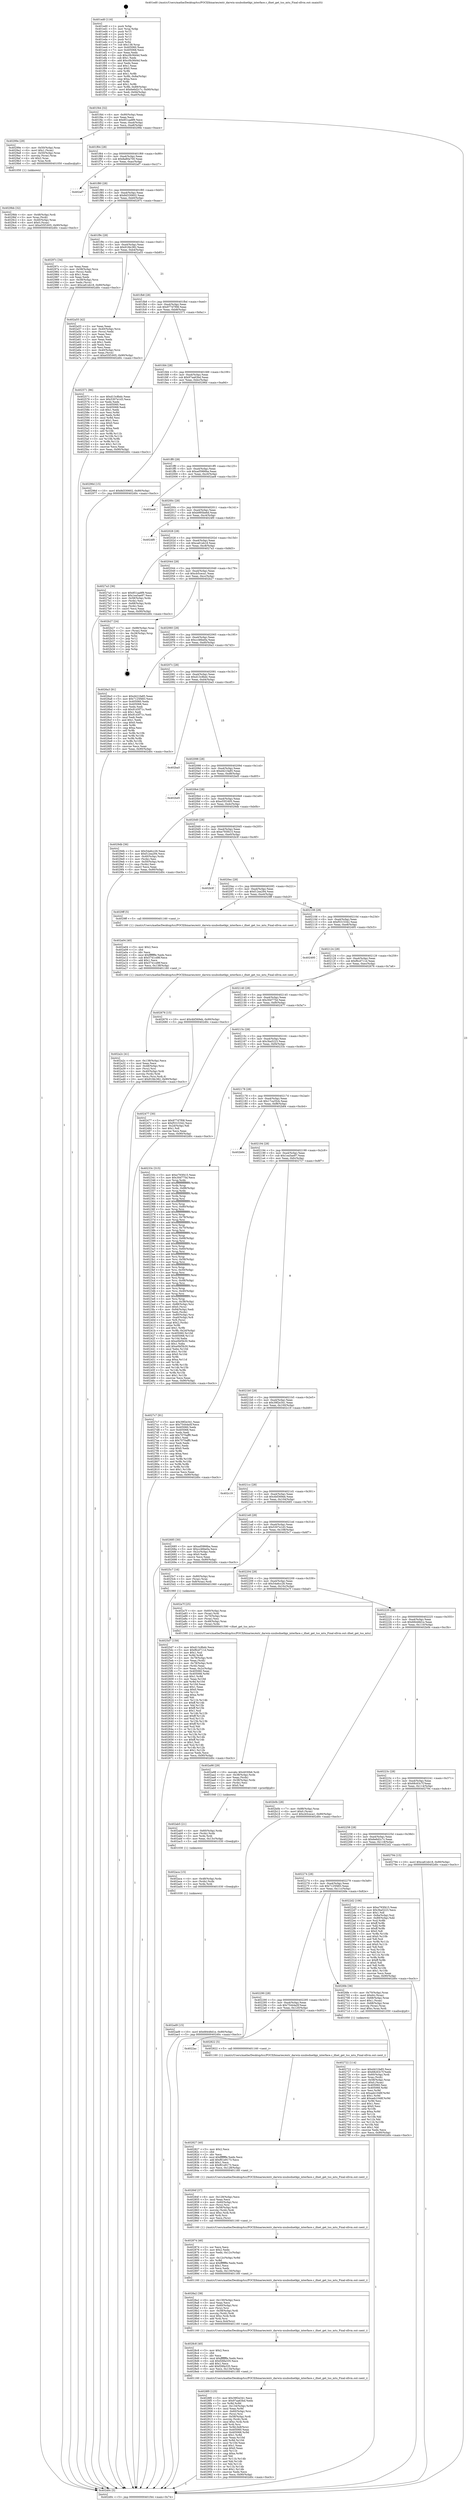 digraph "0x401ed0" {
  label = "0x401ed0 (/mnt/c/Users/mathe/Desktop/tcc/POCII/binaries/extr_darwin-xnubsdnetkpi_interface.c_ifnet_get_tso_mtu_Final-ollvm.out::main(0))"
  labelloc = "t"
  node[shape=record]

  Entry [label="",width=0.3,height=0.3,shape=circle,fillcolor=black,style=filled]
  "0x401f44" [label="{
     0x401f44 [32]\l
     | [instrs]\l
     &nbsp;&nbsp;0x401f44 \<+6\>: mov -0x90(%rbp),%eax\l
     &nbsp;&nbsp;0x401f4a \<+2\>: mov %eax,%ecx\l
     &nbsp;&nbsp;0x401f4c \<+6\>: sub $0x851aa8f9,%ecx\l
     &nbsp;&nbsp;0x401f52 \<+6\>: mov %eax,-0xa4(%rbp)\l
     &nbsp;&nbsp;0x401f58 \<+6\>: mov %ecx,-0xa8(%rbp)\l
     &nbsp;&nbsp;0x401f5e \<+6\>: je 000000000040299e \<main+0xace\>\l
  }"]
  "0x40299e" [label="{
     0x40299e [29]\l
     | [instrs]\l
     &nbsp;&nbsp;0x40299e \<+4\>: mov -0x50(%rbp),%rax\l
     &nbsp;&nbsp;0x4029a2 \<+6\>: movl $0x1,(%rax)\l
     &nbsp;&nbsp;0x4029a8 \<+4\>: mov -0x50(%rbp),%rax\l
     &nbsp;&nbsp;0x4029ac \<+3\>: movslq (%rax),%rax\l
     &nbsp;&nbsp;0x4029af \<+4\>: shl $0x2,%rax\l
     &nbsp;&nbsp;0x4029b3 \<+3\>: mov %rax,%rdi\l
     &nbsp;&nbsp;0x4029b6 \<+5\>: call 0000000000401050 \<malloc@plt\>\l
     | [calls]\l
     &nbsp;&nbsp;0x401050 \{1\} (unknown)\l
  }"]
  "0x401f64" [label="{
     0x401f64 [28]\l
     | [instrs]\l
     &nbsp;&nbsp;0x401f64 \<+5\>: jmp 0000000000401f69 \<main+0x99\>\l
     &nbsp;&nbsp;0x401f69 \<+6\>: mov -0xa4(%rbp),%eax\l
     &nbsp;&nbsp;0x401f6f \<+5\>: sub $0x8a80a700,%eax\l
     &nbsp;&nbsp;0x401f74 \<+6\>: mov %eax,-0xac(%rbp)\l
     &nbsp;&nbsp;0x401f7a \<+6\>: je 0000000000402af7 \<main+0xc27\>\l
  }"]
  Exit [label="",width=0.3,height=0.3,shape=circle,fillcolor=black,style=filled,peripheries=2]
  "0x402af7" [label="{
     0x402af7\l
  }", style=dashed]
  "0x401f80" [label="{
     0x401f80 [28]\l
     | [instrs]\l
     &nbsp;&nbsp;0x401f80 \<+5\>: jmp 0000000000401f85 \<main+0xb5\>\l
     &nbsp;&nbsp;0x401f85 \<+6\>: mov -0xa4(%rbp),%eax\l
     &nbsp;&nbsp;0x401f8b \<+5\>: sub $0x8d330602,%eax\l
     &nbsp;&nbsp;0x401f90 \<+6\>: mov %eax,-0xb0(%rbp)\l
     &nbsp;&nbsp;0x401f96 \<+6\>: je 000000000040297c \<main+0xaac\>\l
  }"]
  "0x402ad9" [label="{
     0x402ad9 [15]\l
     | [instrs]\l
     &nbsp;&nbsp;0x402ad9 \<+10\>: movl $0x68448d1e,-0x90(%rbp)\l
     &nbsp;&nbsp;0x402ae3 \<+5\>: jmp 0000000000402d0c \<main+0xe3c\>\l
  }"]
  "0x40297c" [label="{
     0x40297c [34]\l
     | [instrs]\l
     &nbsp;&nbsp;0x40297c \<+2\>: xor %eax,%eax\l
     &nbsp;&nbsp;0x40297e \<+4\>: mov -0x58(%rbp),%rcx\l
     &nbsp;&nbsp;0x402982 \<+2\>: mov (%rcx),%edx\l
     &nbsp;&nbsp;0x402984 \<+3\>: sub $0x1,%eax\l
     &nbsp;&nbsp;0x402987 \<+2\>: sub %eax,%edx\l
     &nbsp;&nbsp;0x402989 \<+4\>: mov -0x58(%rbp),%rcx\l
     &nbsp;&nbsp;0x40298d \<+2\>: mov %edx,(%rcx)\l
     &nbsp;&nbsp;0x40298f \<+10\>: movl $0xca61eb18,-0x90(%rbp)\l
     &nbsp;&nbsp;0x402999 \<+5\>: jmp 0000000000402d0c \<main+0xe3c\>\l
  }"]
  "0x401f9c" [label="{
     0x401f9c [28]\l
     | [instrs]\l
     &nbsp;&nbsp;0x401f9c \<+5\>: jmp 0000000000401fa1 \<main+0xd1\>\l
     &nbsp;&nbsp;0x401fa1 \<+6\>: mov -0xa4(%rbp),%eax\l
     &nbsp;&nbsp;0x401fa7 \<+5\>: sub $0x91fdc382,%eax\l
     &nbsp;&nbsp;0x401fac \<+6\>: mov %eax,-0xb4(%rbp)\l
     &nbsp;&nbsp;0x401fb2 \<+6\>: je 0000000000402a55 \<main+0xb85\>\l
  }"]
  "0x402aca" [label="{
     0x402aca [15]\l
     | [instrs]\l
     &nbsp;&nbsp;0x402aca \<+4\>: mov -0x48(%rbp),%rdx\l
     &nbsp;&nbsp;0x402ace \<+3\>: mov (%rdx),%rdx\l
     &nbsp;&nbsp;0x402ad1 \<+3\>: mov %rdx,%rdi\l
     &nbsp;&nbsp;0x402ad4 \<+5\>: call 0000000000401030 \<free@plt\>\l
     | [calls]\l
     &nbsp;&nbsp;0x401030 \{1\} (unknown)\l
  }"]
  "0x402a55" [label="{
     0x402a55 [42]\l
     | [instrs]\l
     &nbsp;&nbsp;0x402a55 \<+2\>: xor %eax,%eax\l
     &nbsp;&nbsp;0x402a57 \<+4\>: mov -0x40(%rbp),%rcx\l
     &nbsp;&nbsp;0x402a5b \<+2\>: mov (%rcx),%edx\l
     &nbsp;&nbsp;0x402a5d \<+2\>: mov %eax,%esi\l
     &nbsp;&nbsp;0x402a5f \<+2\>: sub %edx,%esi\l
     &nbsp;&nbsp;0x402a61 \<+2\>: mov %eax,%edx\l
     &nbsp;&nbsp;0x402a63 \<+3\>: sub $0x1,%edx\l
     &nbsp;&nbsp;0x402a66 \<+2\>: add %edx,%esi\l
     &nbsp;&nbsp;0x402a68 \<+2\>: sub %esi,%eax\l
     &nbsp;&nbsp;0x402a6a \<+4\>: mov -0x40(%rbp),%rcx\l
     &nbsp;&nbsp;0x402a6e \<+2\>: mov %eax,(%rcx)\l
     &nbsp;&nbsp;0x402a70 \<+10\>: movl $0xe55f1605,-0x90(%rbp)\l
     &nbsp;&nbsp;0x402a7a \<+5\>: jmp 0000000000402d0c \<main+0xe3c\>\l
  }"]
  "0x401fb8" [label="{
     0x401fb8 [28]\l
     | [instrs]\l
     &nbsp;&nbsp;0x401fb8 \<+5\>: jmp 0000000000401fbd \<main+0xed\>\l
     &nbsp;&nbsp;0x401fbd \<+6\>: mov -0xa4(%rbp),%eax\l
     &nbsp;&nbsp;0x401fc3 \<+5\>: sub $0x977d7f08,%eax\l
     &nbsp;&nbsp;0x401fc8 \<+6\>: mov %eax,-0xb8(%rbp)\l
     &nbsp;&nbsp;0x401fce \<+6\>: je 0000000000402571 \<main+0x6a1\>\l
  }"]
  "0x402ab5" [label="{
     0x402ab5 [21]\l
     | [instrs]\l
     &nbsp;&nbsp;0x402ab5 \<+4\>: mov -0x60(%rbp),%rdx\l
     &nbsp;&nbsp;0x402ab9 \<+3\>: mov (%rdx),%rdx\l
     &nbsp;&nbsp;0x402abc \<+3\>: mov %rdx,%rdi\l
     &nbsp;&nbsp;0x402abf \<+6\>: mov %eax,-0x13c(%rbp)\l
     &nbsp;&nbsp;0x402ac5 \<+5\>: call 0000000000401030 \<free@plt\>\l
     | [calls]\l
     &nbsp;&nbsp;0x401030 \{1\} (unknown)\l
  }"]
  "0x402571" [label="{
     0x402571 [86]\l
     | [instrs]\l
     &nbsp;&nbsp;0x402571 \<+5\>: mov $0xd13c8bdc,%eax\l
     &nbsp;&nbsp;0x402576 \<+5\>: mov $0x5307e1d3,%ecx\l
     &nbsp;&nbsp;0x40257b \<+2\>: xor %edx,%edx\l
     &nbsp;&nbsp;0x40257d \<+7\>: mov 0x405060,%esi\l
     &nbsp;&nbsp;0x402584 \<+7\>: mov 0x405068,%edi\l
     &nbsp;&nbsp;0x40258b \<+3\>: sub $0x1,%edx\l
     &nbsp;&nbsp;0x40258e \<+3\>: mov %esi,%r8d\l
     &nbsp;&nbsp;0x402591 \<+3\>: add %edx,%r8d\l
     &nbsp;&nbsp;0x402594 \<+4\>: imul %r8d,%esi\l
     &nbsp;&nbsp;0x402598 \<+3\>: and $0x1,%esi\l
     &nbsp;&nbsp;0x40259b \<+3\>: cmp $0x0,%esi\l
     &nbsp;&nbsp;0x40259e \<+4\>: sete %r9b\l
     &nbsp;&nbsp;0x4025a2 \<+3\>: cmp $0xa,%edi\l
     &nbsp;&nbsp;0x4025a5 \<+4\>: setl %r10b\l
     &nbsp;&nbsp;0x4025a9 \<+3\>: mov %r9b,%r11b\l
     &nbsp;&nbsp;0x4025ac \<+3\>: and %r10b,%r11b\l
     &nbsp;&nbsp;0x4025af \<+3\>: xor %r10b,%r9b\l
     &nbsp;&nbsp;0x4025b2 \<+3\>: or %r9b,%r11b\l
     &nbsp;&nbsp;0x4025b5 \<+4\>: test $0x1,%r11b\l
     &nbsp;&nbsp;0x4025b9 \<+3\>: cmovne %ecx,%eax\l
     &nbsp;&nbsp;0x4025bc \<+6\>: mov %eax,-0x90(%rbp)\l
     &nbsp;&nbsp;0x4025c2 \<+5\>: jmp 0000000000402d0c \<main+0xe3c\>\l
  }"]
  "0x401fd4" [label="{
     0x401fd4 [28]\l
     | [instrs]\l
     &nbsp;&nbsp;0x401fd4 \<+5\>: jmp 0000000000401fd9 \<main+0x109\>\l
     &nbsp;&nbsp;0x401fd9 \<+6\>: mov -0xa4(%rbp),%eax\l
     &nbsp;&nbsp;0x401fdf \<+5\>: sub $0x97aa63bd,%eax\l
     &nbsp;&nbsp;0x401fe4 \<+6\>: mov %eax,-0xbc(%rbp)\l
     &nbsp;&nbsp;0x401fea \<+6\>: je 000000000040296d \<main+0xa9d\>\l
  }"]
  "0x402a98" [label="{
     0x402a98 [29]\l
     | [instrs]\l
     &nbsp;&nbsp;0x402a98 \<+10\>: movabs $0x4030b6,%rdi\l
     &nbsp;&nbsp;0x402aa2 \<+4\>: mov -0x38(%rbp),%rdx\l
     &nbsp;&nbsp;0x402aa6 \<+2\>: mov %eax,(%rdx)\l
     &nbsp;&nbsp;0x402aa8 \<+4\>: mov -0x38(%rbp),%rdx\l
     &nbsp;&nbsp;0x402aac \<+2\>: mov (%rdx),%esi\l
     &nbsp;&nbsp;0x402aae \<+2\>: mov $0x0,%al\l
     &nbsp;&nbsp;0x402ab0 \<+5\>: call 0000000000401040 \<printf@plt\>\l
     | [calls]\l
     &nbsp;&nbsp;0x401040 \{1\} (unknown)\l
  }"]
  "0x40296d" [label="{
     0x40296d [15]\l
     | [instrs]\l
     &nbsp;&nbsp;0x40296d \<+10\>: movl $0x8d330602,-0x90(%rbp)\l
     &nbsp;&nbsp;0x402977 \<+5\>: jmp 0000000000402d0c \<main+0xe3c\>\l
  }"]
  "0x401ff0" [label="{
     0x401ff0 [28]\l
     | [instrs]\l
     &nbsp;&nbsp;0x401ff0 \<+5\>: jmp 0000000000401ff5 \<main+0x125\>\l
     &nbsp;&nbsp;0x401ff5 \<+6\>: mov -0xa4(%rbp),%eax\l
     &nbsp;&nbsp;0x401ffb \<+5\>: sub $0xad5966ba,%eax\l
     &nbsp;&nbsp;0x402000 \<+6\>: mov %eax,-0xc0(%rbp)\l
     &nbsp;&nbsp;0x402006 \<+6\>: je 0000000000402ae8 \<main+0xc18\>\l
  }"]
  "0x402a2c" [label="{
     0x402a2c [41]\l
     | [instrs]\l
     &nbsp;&nbsp;0x402a2c \<+6\>: mov -0x138(%rbp),%ecx\l
     &nbsp;&nbsp;0x402a32 \<+3\>: imul %eax,%ecx\l
     &nbsp;&nbsp;0x402a35 \<+4\>: mov -0x48(%rbp),%rsi\l
     &nbsp;&nbsp;0x402a39 \<+3\>: mov (%rsi),%rsi\l
     &nbsp;&nbsp;0x402a3c \<+4\>: mov -0x40(%rbp),%rdi\l
     &nbsp;&nbsp;0x402a40 \<+3\>: movslq (%rdi),%rdi\l
     &nbsp;&nbsp;0x402a43 \<+3\>: mov %ecx,(%rsi,%rdi,4)\l
     &nbsp;&nbsp;0x402a46 \<+10\>: movl $0x91fdc382,-0x90(%rbp)\l
     &nbsp;&nbsp;0x402a50 \<+5\>: jmp 0000000000402d0c \<main+0xe3c\>\l
  }"]
  "0x402ae8" [label="{
     0x402ae8\l
  }", style=dashed]
  "0x40200c" [label="{
     0x40200c [28]\l
     | [instrs]\l
     &nbsp;&nbsp;0x40200c \<+5\>: jmp 0000000000402011 \<main+0x141\>\l
     &nbsp;&nbsp;0x402011 \<+6\>: mov -0xa4(%rbp),%eax\l
     &nbsp;&nbsp;0x402017 \<+5\>: sub $0xb995be6d,%eax\l
     &nbsp;&nbsp;0x40201c \<+6\>: mov %eax,-0xc4(%rbp)\l
     &nbsp;&nbsp;0x402022 \<+6\>: je 00000000004024f0 \<main+0x620\>\l
  }"]
  "0x402a04" [label="{
     0x402a04 [40]\l
     | [instrs]\l
     &nbsp;&nbsp;0x402a04 \<+5\>: mov $0x2,%ecx\l
     &nbsp;&nbsp;0x402a09 \<+1\>: cltd\l
     &nbsp;&nbsp;0x402a0a \<+2\>: idiv %ecx\l
     &nbsp;&nbsp;0x402a0c \<+6\>: imul $0xfffffffe,%edx,%ecx\l
     &nbsp;&nbsp;0x402a12 \<+6\>: sub $0x5741cd9f,%ecx\l
     &nbsp;&nbsp;0x402a18 \<+3\>: add $0x1,%ecx\l
     &nbsp;&nbsp;0x402a1b \<+6\>: add $0x5741cd9f,%ecx\l
     &nbsp;&nbsp;0x402a21 \<+6\>: mov %ecx,-0x138(%rbp)\l
     &nbsp;&nbsp;0x402a27 \<+5\>: call 0000000000401160 \<next_i\>\l
     | [calls]\l
     &nbsp;&nbsp;0x401160 \{1\} (/mnt/c/Users/mathe/Desktop/tcc/POCII/binaries/extr_darwin-xnubsdnetkpi_interface.c_ifnet_get_tso_mtu_Final-ollvm.out::next_i)\l
  }"]
  "0x4024f0" [label="{
     0x4024f0\l
  }", style=dashed]
  "0x402028" [label="{
     0x402028 [28]\l
     | [instrs]\l
     &nbsp;&nbsp;0x402028 \<+5\>: jmp 000000000040202d \<main+0x15d\>\l
     &nbsp;&nbsp;0x40202d \<+6\>: mov -0xa4(%rbp),%eax\l
     &nbsp;&nbsp;0x402033 \<+5\>: sub $0xca61eb18,%eax\l
     &nbsp;&nbsp;0x402038 \<+6\>: mov %eax,-0xc8(%rbp)\l
     &nbsp;&nbsp;0x40203e \<+6\>: je 00000000004027a3 \<main+0x8d3\>\l
  }"]
  "0x4029bb" [label="{
     0x4029bb [32]\l
     | [instrs]\l
     &nbsp;&nbsp;0x4029bb \<+4\>: mov -0x48(%rbp),%rdi\l
     &nbsp;&nbsp;0x4029bf \<+3\>: mov %rax,(%rdi)\l
     &nbsp;&nbsp;0x4029c2 \<+4\>: mov -0x40(%rbp),%rax\l
     &nbsp;&nbsp;0x4029c6 \<+6\>: movl $0x0,(%rax)\l
     &nbsp;&nbsp;0x4029cc \<+10\>: movl $0xe55f1605,-0x90(%rbp)\l
     &nbsp;&nbsp;0x4029d6 \<+5\>: jmp 0000000000402d0c \<main+0xe3c\>\l
  }"]
  "0x4027a3" [label="{
     0x4027a3 [36]\l
     | [instrs]\l
     &nbsp;&nbsp;0x4027a3 \<+5\>: mov $0x851aa8f9,%eax\l
     &nbsp;&nbsp;0x4027a8 \<+5\>: mov $0x1ea5ae97,%ecx\l
     &nbsp;&nbsp;0x4027ad \<+4\>: mov -0x58(%rbp),%rdx\l
     &nbsp;&nbsp;0x4027b1 \<+2\>: mov (%rdx),%esi\l
     &nbsp;&nbsp;0x4027b3 \<+4\>: mov -0x68(%rbp),%rdx\l
     &nbsp;&nbsp;0x4027b7 \<+2\>: cmp (%rdx),%esi\l
     &nbsp;&nbsp;0x4027b9 \<+3\>: cmovl %ecx,%eax\l
     &nbsp;&nbsp;0x4027bc \<+6\>: mov %eax,-0x90(%rbp)\l
     &nbsp;&nbsp;0x4027c2 \<+5\>: jmp 0000000000402d0c \<main+0xe3c\>\l
  }"]
  "0x402044" [label="{
     0x402044 [28]\l
     | [instrs]\l
     &nbsp;&nbsp;0x402044 \<+5\>: jmp 0000000000402049 \<main+0x179\>\l
     &nbsp;&nbsp;0x402049 \<+6\>: mov -0xa4(%rbp),%eax\l
     &nbsp;&nbsp;0x40204f \<+5\>: sub $0xcb5ceca1,%eax\l
     &nbsp;&nbsp;0x402054 \<+6\>: mov %eax,-0xcc(%rbp)\l
     &nbsp;&nbsp;0x40205a \<+6\>: je 0000000000402b27 \<main+0xc57\>\l
  }"]
  "0x4028f0" [label="{
     0x4028f0 [125]\l
     | [instrs]\l
     &nbsp;&nbsp;0x4028f0 \<+5\>: mov $0x39f2e341,%ecx\l
     &nbsp;&nbsp;0x4028f5 \<+5\>: mov $0x97aa63bd,%edx\l
     &nbsp;&nbsp;0x4028fa \<+3\>: xor %r8d,%r8d\l
     &nbsp;&nbsp;0x4028fd \<+7\>: mov -0x134(%rbp),%r9d\l
     &nbsp;&nbsp;0x402904 \<+4\>: imul %eax,%r9d\l
     &nbsp;&nbsp;0x402908 \<+4\>: mov -0x60(%rbp),%rsi\l
     &nbsp;&nbsp;0x40290c \<+3\>: mov (%rsi),%rsi\l
     &nbsp;&nbsp;0x40290f \<+4\>: mov -0x58(%rbp),%rdi\l
     &nbsp;&nbsp;0x402913 \<+3\>: movslq (%rdi),%rdi\l
     &nbsp;&nbsp;0x402916 \<+4\>: imul $0xc,%rdi,%rdi\l
     &nbsp;&nbsp;0x40291a \<+3\>: add %rdi,%rsi\l
     &nbsp;&nbsp;0x40291d \<+4\>: mov %r9d,0x8(%rsi)\l
     &nbsp;&nbsp;0x402921 \<+7\>: mov 0x405060,%eax\l
     &nbsp;&nbsp;0x402928 \<+8\>: mov 0x405068,%r9d\l
     &nbsp;&nbsp;0x402930 \<+4\>: sub $0x1,%r8d\l
     &nbsp;&nbsp;0x402934 \<+3\>: mov %eax,%r10d\l
     &nbsp;&nbsp;0x402937 \<+3\>: add %r8d,%r10d\l
     &nbsp;&nbsp;0x40293a \<+4\>: imul %r10d,%eax\l
     &nbsp;&nbsp;0x40293e \<+3\>: and $0x1,%eax\l
     &nbsp;&nbsp;0x402941 \<+3\>: cmp $0x0,%eax\l
     &nbsp;&nbsp;0x402944 \<+4\>: sete %r11b\l
     &nbsp;&nbsp;0x402948 \<+4\>: cmp $0xa,%r9d\l
     &nbsp;&nbsp;0x40294c \<+3\>: setl %bl\l
     &nbsp;&nbsp;0x40294f \<+3\>: mov %r11b,%r14b\l
     &nbsp;&nbsp;0x402952 \<+3\>: and %bl,%r14b\l
     &nbsp;&nbsp;0x402955 \<+3\>: xor %bl,%r11b\l
     &nbsp;&nbsp;0x402958 \<+3\>: or %r11b,%r14b\l
     &nbsp;&nbsp;0x40295b \<+4\>: test $0x1,%r14b\l
     &nbsp;&nbsp;0x40295f \<+3\>: cmovne %edx,%ecx\l
     &nbsp;&nbsp;0x402962 \<+6\>: mov %ecx,-0x90(%rbp)\l
     &nbsp;&nbsp;0x402968 \<+5\>: jmp 0000000000402d0c \<main+0xe3c\>\l
  }"]
  "0x402b27" [label="{
     0x402b27 [24]\l
     | [instrs]\l
     &nbsp;&nbsp;0x402b27 \<+7\>: mov -0x88(%rbp),%rax\l
     &nbsp;&nbsp;0x402b2e \<+2\>: mov (%rax),%eax\l
     &nbsp;&nbsp;0x402b30 \<+4\>: lea -0x28(%rbp),%rsp\l
     &nbsp;&nbsp;0x402b34 \<+1\>: pop %rbx\l
     &nbsp;&nbsp;0x402b35 \<+2\>: pop %r12\l
     &nbsp;&nbsp;0x402b37 \<+2\>: pop %r13\l
     &nbsp;&nbsp;0x402b39 \<+2\>: pop %r14\l
     &nbsp;&nbsp;0x402b3b \<+2\>: pop %r15\l
     &nbsp;&nbsp;0x402b3d \<+1\>: pop %rbp\l
     &nbsp;&nbsp;0x402b3e \<+1\>: ret\l
  }"]
  "0x402060" [label="{
     0x402060 [28]\l
     | [instrs]\l
     &nbsp;&nbsp;0x402060 \<+5\>: jmp 0000000000402065 \<main+0x195\>\l
     &nbsp;&nbsp;0x402065 \<+6\>: mov -0xa4(%rbp),%eax\l
     &nbsp;&nbsp;0x40206b \<+5\>: sub $0xcc46be0a,%eax\l
     &nbsp;&nbsp;0x402070 \<+6\>: mov %eax,-0xd0(%rbp)\l
     &nbsp;&nbsp;0x402076 \<+6\>: je 00000000004026a3 \<main+0x7d3\>\l
  }"]
  "0x4028c8" [label="{
     0x4028c8 [40]\l
     | [instrs]\l
     &nbsp;&nbsp;0x4028c8 \<+5\>: mov $0x2,%ecx\l
     &nbsp;&nbsp;0x4028cd \<+1\>: cltd\l
     &nbsp;&nbsp;0x4028ce \<+2\>: idiv %ecx\l
     &nbsp;&nbsp;0x4028d0 \<+6\>: imul $0xfffffffe,%edx,%ecx\l
     &nbsp;&nbsp;0x4028d6 \<+6\>: sub $0xf26fa335,%ecx\l
     &nbsp;&nbsp;0x4028dc \<+3\>: add $0x1,%ecx\l
     &nbsp;&nbsp;0x4028df \<+6\>: add $0xf26fa335,%ecx\l
     &nbsp;&nbsp;0x4028e5 \<+6\>: mov %ecx,-0x134(%rbp)\l
     &nbsp;&nbsp;0x4028eb \<+5\>: call 0000000000401160 \<next_i\>\l
     | [calls]\l
     &nbsp;&nbsp;0x401160 \{1\} (/mnt/c/Users/mathe/Desktop/tcc/POCII/binaries/extr_darwin-xnubsdnetkpi_interface.c_ifnet_get_tso_mtu_Final-ollvm.out::next_i)\l
  }"]
  "0x4026a3" [label="{
     0x4026a3 [91]\l
     | [instrs]\l
     &nbsp;&nbsp;0x4026a3 \<+5\>: mov $0xd421fa85,%eax\l
     &nbsp;&nbsp;0x4026a8 \<+5\>: mov $0x7125f483,%ecx\l
     &nbsp;&nbsp;0x4026ad \<+7\>: mov 0x405060,%edx\l
     &nbsp;&nbsp;0x4026b4 \<+7\>: mov 0x405068,%esi\l
     &nbsp;&nbsp;0x4026bb \<+2\>: mov %edx,%edi\l
     &nbsp;&nbsp;0x4026bd \<+6\>: sub $0x91d3f71c,%edi\l
     &nbsp;&nbsp;0x4026c3 \<+3\>: sub $0x1,%edi\l
     &nbsp;&nbsp;0x4026c6 \<+6\>: add $0x91d3f71c,%edi\l
     &nbsp;&nbsp;0x4026cc \<+3\>: imul %edi,%edx\l
     &nbsp;&nbsp;0x4026cf \<+3\>: and $0x1,%edx\l
     &nbsp;&nbsp;0x4026d2 \<+3\>: cmp $0x0,%edx\l
     &nbsp;&nbsp;0x4026d5 \<+4\>: sete %r8b\l
     &nbsp;&nbsp;0x4026d9 \<+3\>: cmp $0xa,%esi\l
     &nbsp;&nbsp;0x4026dc \<+4\>: setl %r9b\l
     &nbsp;&nbsp;0x4026e0 \<+3\>: mov %r8b,%r10b\l
     &nbsp;&nbsp;0x4026e3 \<+3\>: and %r9b,%r10b\l
     &nbsp;&nbsp;0x4026e6 \<+3\>: xor %r9b,%r8b\l
     &nbsp;&nbsp;0x4026e9 \<+3\>: or %r8b,%r10b\l
     &nbsp;&nbsp;0x4026ec \<+4\>: test $0x1,%r10b\l
     &nbsp;&nbsp;0x4026f0 \<+3\>: cmovne %ecx,%eax\l
     &nbsp;&nbsp;0x4026f3 \<+6\>: mov %eax,-0x90(%rbp)\l
     &nbsp;&nbsp;0x4026f9 \<+5\>: jmp 0000000000402d0c \<main+0xe3c\>\l
  }"]
  "0x40207c" [label="{
     0x40207c [28]\l
     | [instrs]\l
     &nbsp;&nbsp;0x40207c \<+5\>: jmp 0000000000402081 \<main+0x1b1\>\l
     &nbsp;&nbsp;0x402081 \<+6\>: mov -0xa4(%rbp),%eax\l
     &nbsp;&nbsp;0x402087 \<+5\>: sub $0xd13c8bdc,%eax\l
     &nbsp;&nbsp;0x40208c \<+6\>: mov %eax,-0xd4(%rbp)\l
     &nbsp;&nbsp;0x402092 \<+6\>: je 0000000000402ba5 \<main+0xcd5\>\l
  }"]
  "0x4028a2" [label="{
     0x4028a2 [38]\l
     | [instrs]\l
     &nbsp;&nbsp;0x4028a2 \<+6\>: mov -0x130(%rbp),%ecx\l
     &nbsp;&nbsp;0x4028a8 \<+3\>: imul %eax,%ecx\l
     &nbsp;&nbsp;0x4028ab \<+4\>: mov -0x60(%rbp),%rsi\l
     &nbsp;&nbsp;0x4028af \<+3\>: mov (%rsi),%rsi\l
     &nbsp;&nbsp;0x4028b2 \<+4\>: mov -0x58(%rbp),%rdi\l
     &nbsp;&nbsp;0x4028b6 \<+3\>: movslq (%rdi),%rdi\l
     &nbsp;&nbsp;0x4028b9 \<+4\>: imul $0xc,%rdi,%rdi\l
     &nbsp;&nbsp;0x4028bd \<+3\>: add %rdi,%rsi\l
     &nbsp;&nbsp;0x4028c0 \<+3\>: mov %ecx,0x4(%rsi)\l
     &nbsp;&nbsp;0x4028c3 \<+5\>: call 0000000000401160 \<next_i\>\l
     | [calls]\l
     &nbsp;&nbsp;0x401160 \{1\} (/mnt/c/Users/mathe/Desktop/tcc/POCII/binaries/extr_darwin-xnubsdnetkpi_interface.c_ifnet_get_tso_mtu_Final-ollvm.out::next_i)\l
  }"]
  "0x402ba5" [label="{
     0x402ba5\l
  }", style=dashed]
  "0x402098" [label="{
     0x402098 [28]\l
     | [instrs]\l
     &nbsp;&nbsp;0x402098 \<+5\>: jmp 000000000040209d \<main+0x1cd\>\l
     &nbsp;&nbsp;0x40209d \<+6\>: mov -0xa4(%rbp),%eax\l
     &nbsp;&nbsp;0x4020a3 \<+5\>: sub $0xd421fa85,%eax\l
     &nbsp;&nbsp;0x4020a8 \<+6\>: mov %eax,-0xd8(%rbp)\l
     &nbsp;&nbsp;0x4020ae \<+6\>: je 0000000000402bd5 \<main+0xd05\>\l
  }"]
  "0x402874" [label="{
     0x402874 [46]\l
     | [instrs]\l
     &nbsp;&nbsp;0x402874 \<+2\>: xor %ecx,%ecx\l
     &nbsp;&nbsp;0x402876 \<+5\>: mov $0x2,%edx\l
     &nbsp;&nbsp;0x40287b \<+6\>: mov %edx,-0x12c(%rbp)\l
     &nbsp;&nbsp;0x402881 \<+1\>: cltd\l
     &nbsp;&nbsp;0x402882 \<+7\>: mov -0x12c(%rbp),%r8d\l
     &nbsp;&nbsp;0x402889 \<+3\>: idiv %r8d\l
     &nbsp;&nbsp;0x40288c \<+6\>: imul $0xfffffffe,%edx,%edx\l
     &nbsp;&nbsp;0x402892 \<+3\>: sub $0x1,%ecx\l
     &nbsp;&nbsp;0x402895 \<+2\>: sub %ecx,%edx\l
     &nbsp;&nbsp;0x402897 \<+6\>: mov %edx,-0x130(%rbp)\l
     &nbsp;&nbsp;0x40289d \<+5\>: call 0000000000401160 \<next_i\>\l
     | [calls]\l
     &nbsp;&nbsp;0x401160 \{1\} (/mnt/c/Users/mathe/Desktop/tcc/POCII/binaries/extr_darwin-xnubsdnetkpi_interface.c_ifnet_get_tso_mtu_Final-ollvm.out::next_i)\l
  }"]
  "0x402bd5" [label="{
     0x402bd5\l
  }", style=dashed]
  "0x4020b4" [label="{
     0x4020b4 [28]\l
     | [instrs]\l
     &nbsp;&nbsp;0x4020b4 \<+5\>: jmp 00000000004020b9 \<main+0x1e9\>\l
     &nbsp;&nbsp;0x4020b9 \<+6\>: mov -0xa4(%rbp),%eax\l
     &nbsp;&nbsp;0x4020bf \<+5\>: sub $0xe55f1605,%eax\l
     &nbsp;&nbsp;0x4020c4 \<+6\>: mov %eax,-0xdc(%rbp)\l
     &nbsp;&nbsp;0x4020ca \<+6\>: je 00000000004029db \<main+0xb0b\>\l
  }"]
  "0x40284f" [label="{
     0x40284f [37]\l
     | [instrs]\l
     &nbsp;&nbsp;0x40284f \<+6\>: mov -0x128(%rbp),%ecx\l
     &nbsp;&nbsp;0x402855 \<+3\>: imul %eax,%ecx\l
     &nbsp;&nbsp;0x402858 \<+4\>: mov -0x60(%rbp),%rsi\l
     &nbsp;&nbsp;0x40285c \<+3\>: mov (%rsi),%rsi\l
     &nbsp;&nbsp;0x40285f \<+4\>: mov -0x58(%rbp),%rdi\l
     &nbsp;&nbsp;0x402863 \<+3\>: movslq (%rdi),%rdi\l
     &nbsp;&nbsp;0x402866 \<+4\>: imul $0xc,%rdi,%rdi\l
     &nbsp;&nbsp;0x40286a \<+3\>: add %rdi,%rsi\l
     &nbsp;&nbsp;0x40286d \<+2\>: mov %ecx,(%rsi)\l
     &nbsp;&nbsp;0x40286f \<+5\>: call 0000000000401160 \<next_i\>\l
     | [calls]\l
     &nbsp;&nbsp;0x401160 \{1\} (/mnt/c/Users/mathe/Desktop/tcc/POCII/binaries/extr_darwin-xnubsdnetkpi_interface.c_ifnet_get_tso_mtu_Final-ollvm.out::next_i)\l
  }"]
  "0x4029db" [label="{
     0x4029db [36]\l
     | [instrs]\l
     &nbsp;&nbsp;0x4029db \<+5\>: mov $0x54a6cc26,%eax\l
     &nbsp;&nbsp;0x4029e0 \<+5\>: mov $0xf12ea294,%ecx\l
     &nbsp;&nbsp;0x4029e5 \<+4\>: mov -0x40(%rbp),%rdx\l
     &nbsp;&nbsp;0x4029e9 \<+2\>: mov (%rdx),%esi\l
     &nbsp;&nbsp;0x4029eb \<+4\>: mov -0x50(%rbp),%rdx\l
     &nbsp;&nbsp;0x4029ef \<+2\>: cmp (%rdx),%esi\l
     &nbsp;&nbsp;0x4029f1 \<+3\>: cmovl %ecx,%eax\l
     &nbsp;&nbsp;0x4029f4 \<+6\>: mov %eax,-0x90(%rbp)\l
     &nbsp;&nbsp;0x4029fa \<+5\>: jmp 0000000000402d0c \<main+0xe3c\>\l
  }"]
  "0x4020d0" [label="{
     0x4020d0 [28]\l
     | [instrs]\l
     &nbsp;&nbsp;0x4020d0 \<+5\>: jmp 00000000004020d5 \<main+0x205\>\l
     &nbsp;&nbsp;0x4020d5 \<+6\>: mov -0xa4(%rbp),%eax\l
     &nbsp;&nbsp;0x4020db \<+5\>: sub $0xe793f415,%eax\l
     &nbsp;&nbsp;0x4020e0 \<+6\>: mov %eax,-0xe0(%rbp)\l
     &nbsp;&nbsp;0x4020e6 \<+6\>: je 0000000000402b3f \<main+0xc6f\>\l
  }"]
  "0x402827" [label="{
     0x402827 [40]\l
     | [instrs]\l
     &nbsp;&nbsp;0x402827 \<+5\>: mov $0x2,%ecx\l
     &nbsp;&nbsp;0x40282c \<+1\>: cltd\l
     &nbsp;&nbsp;0x40282d \<+2\>: idiv %ecx\l
     &nbsp;&nbsp;0x40282f \<+6\>: imul $0xfffffffe,%edx,%ecx\l
     &nbsp;&nbsp;0x402835 \<+6\>: add $0xf61e9173,%ecx\l
     &nbsp;&nbsp;0x40283b \<+3\>: add $0x1,%ecx\l
     &nbsp;&nbsp;0x40283e \<+6\>: sub $0xf61e9173,%ecx\l
     &nbsp;&nbsp;0x402844 \<+6\>: mov %ecx,-0x128(%rbp)\l
     &nbsp;&nbsp;0x40284a \<+5\>: call 0000000000401160 \<next_i\>\l
     | [calls]\l
     &nbsp;&nbsp;0x401160 \{1\} (/mnt/c/Users/mathe/Desktop/tcc/POCII/binaries/extr_darwin-xnubsdnetkpi_interface.c_ifnet_get_tso_mtu_Final-ollvm.out::next_i)\l
  }"]
  "0x402b3f" [label="{
     0x402b3f\l
  }", style=dashed]
  "0x4020ec" [label="{
     0x4020ec [28]\l
     | [instrs]\l
     &nbsp;&nbsp;0x4020ec \<+5\>: jmp 00000000004020f1 \<main+0x221\>\l
     &nbsp;&nbsp;0x4020f1 \<+6\>: mov -0xa4(%rbp),%eax\l
     &nbsp;&nbsp;0x4020f7 \<+5\>: sub $0xf12ea294,%eax\l
     &nbsp;&nbsp;0x4020fc \<+6\>: mov %eax,-0xe4(%rbp)\l
     &nbsp;&nbsp;0x402102 \<+6\>: je 00000000004029ff \<main+0xb2f\>\l
  }"]
  "0x4022ac" [label="{
     0x4022ac\l
  }", style=dashed]
  "0x4029ff" [label="{
     0x4029ff [5]\l
     | [instrs]\l
     &nbsp;&nbsp;0x4029ff \<+5\>: call 0000000000401160 \<next_i\>\l
     | [calls]\l
     &nbsp;&nbsp;0x401160 \{1\} (/mnt/c/Users/mathe/Desktop/tcc/POCII/binaries/extr_darwin-xnubsdnetkpi_interface.c_ifnet_get_tso_mtu_Final-ollvm.out::next_i)\l
  }"]
  "0x402108" [label="{
     0x402108 [28]\l
     | [instrs]\l
     &nbsp;&nbsp;0x402108 \<+5\>: jmp 000000000040210d \<main+0x23d\>\l
     &nbsp;&nbsp;0x40210d \<+6\>: mov -0xa4(%rbp),%eax\l
     &nbsp;&nbsp;0x402113 \<+5\>: sub $0xf5315342,%eax\l
     &nbsp;&nbsp;0x402118 \<+6\>: mov %eax,-0xe8(%rbp)\l
     &nbsp;&nbsp;0x40211e \<+6\>: je 0000000000402495 \<main+0x5c5\>\l
  }"]
  "0x402822" [label="{
     0x402822 [5]\l
     | [instrs]\l
     &nbsp;&nbsp;0x402822 \<+5\>: call 0000000000401160 \<next_i\>\l
     | [calls]\l
     &nbsp;&nbsp;0x401160 \{1\} (/mnt/c/Users/mathe/Desktop/tcc/POCII/binaries/extr_darwin-xnubsdnetkpi_interface.c_ifnet_get_tso_mtu_Final-ollvm.out::next_i)\l
  }"]
  "0x402495" [label="{
     0x402495\l
  }", style=dashed]
  "0x402124" [label="{
     0x402124 [28]\l
     | [instrs]\l
     &nbsp;&nbsp;0x402124 \<+5\>: jmp 0000000000402129 \<main+0x259\>\l
     &nbsp;&nbsp;0x402129 \<+6\>: mov -0xa4(%rbp),%eax\l
     &nbsp;&nbsp;0x40212f \<+5\>: sub $0xf6cd711d,%eax\l
     &nbsp;&nbsp;0x402134 \<+6\>: mov %eax,-0xec(%rbp)\l
     &nbsp;&nbsp;0x40213a \<+6\>: je 0000000000402676 \<main+0x7a6\>\l
  }"]
  "0x402722" [label="{
     0x402722 [114]\l
     | [instrs]\l
     &nbsp;&nbsp;0x402722 \<+5\>: mov $0xd421fa85,%ecx\l
     &nbsp;&nbsp;0x402727 \<+5\>: mov $0x68c63c7f,%edx\l
     &nbsp;&nbsp;0x40272c \<+4\>: mov -0x60(%rbp),%rdi\l
     &nbsp;&nbsp;0x402730 \<+3\>: mov %rax,(%rdi)\l
     &nbsp;&nbsp;0x402733 \<+4\>: mov -0x58(%rbp),%rax\l
     &nbsp;&nbsp;0x402737 \<+6\>: movl $0x0,(%rax)\l
     &nbsp;&nbsp;0x40273d \<+7\>: mov 0x405060,%esi\l
     &nbsp;&nbsp;0x402744 \<+8\>: mov 0x405068,%r8d\l
     &nbsp;&nbsp;0x40274c \<+3\>: mov %esi,%r9d\l
     &nbsp;&nbsp;0x40274f \<+7\>: sub $0xaeb1048f,%r9d\l
     &nbsp;&nbsp;0x402756 \<+4\>: sub $0x1,%r9d\l
     &nbsp;&nbsp;0x40275a \<+7\>: add $0xaeb1048f,%r9d\l
     &nbsp;&nbsp;0x402761 \<+4\>: imul %r9d,%esi\l
     &nbsp;&nbsp;0x402765 \<+3\>: and $0x1,%esi\l
     &nbsp;&nbsp;0x402768 \<+3\>: cmp $0x0,%esi\l
     &nbsp;&nbsp;0x40276b \<+4\>: sete %r10b\l
     &nbsp;&nbsp;0x40276f \<+4\>: cmp $0xa,%r8d\l
     &nbsp;&nbsp;0x402773 \<+4\>: setl %r11b\l
     &nbsp;&nbsp;0x402777 \<+3\>: mov %r10b,%bl\l
     &nbsp;&nbsp;0x40277a \<+3\>: and %r11b,%bl\l
     &nbsp;&nbsp;0x40277d \<+3\>: xor %r11b,%r10b\l
     &nbsp;&nbsp;0x402780 \<+3\>: or %r10b,%bl\l
     &nbsp;&nbsp;0x402783 \<+3\>: test $0x1,%bl\l
     &nbsp;&nbsp;0x402786 \<+3\>: cmovne %edx,%ecx\l
     &nbsp;&nbsp;0x402789 \<+6\>: mov %ecx,-0x90(%rbp)\l
     &nbsp;&nbsp;0x40278f \<+5\>: jmp 0000000000402d0c \<main+0xe3c\>\l
  }"]
  "0x402676" [label="{
     0x402676 [15]\l
     | [instrs]\l
     &nbsp;&nbsp;0x402676 \<+10\>: movl $0x4bf369eb,-0x90(%rbp)\l
     &nbsp;&nbsp;0x402680 \<+5\>: jmp 0000000000402d0c \<main+0xe3c\>\l
  }"]
  "0x402140" [label="{
     0x402140 [28]\l
     | [instrs]\l
     &nbsp;&nbsp;0x402140 \<+5\>: jmp 0000000000402145 \<main+0x275\>\l
     &nbsp;&nbsp;0x402145 \<+6\>: mov -0xa4(%rbp),%eax\l
     &nbsp;&nbsp;0x40214b \<+5\>: sub $0x30d775d,%eax\l
     &nbsp;&nbsp;0x402150 \<+6\>: mov %eax,-0xf0(%rbp)\l
     &nbsp;&nbsp;0x402156 \<+6\>: je 0000000000402477 \<main+0x5a7\>\l
  }"]
  "0x402290" [label="{
     0x402290 [28]\l
     | [instrs]\l
     &nbsp;&nbsp;0x402290 \<+5\>: jmp 0000000000402295 \<main+0x3c5\>\l
     &nbsp;&nbsp;0x402295 \<+6\>: mov -0xa4(%rbp),%eax\l
     &nbsp;&nbsp;0x40229b \<+5\>: sub $0x75444a5f,%eax\l
     &nbsp;&nbsp;0x4022a0 \<+6\>: mov %eax,-0x120(%rbp)\l
     &nbsp;&nbsp;0x4022a6 \<+6\>: je 0000000000402822 \<main+0x952\>\l
  }"]
  "0x402477" [label="{
     0x402477 [30]\l
     | [instrs]\l
     &nbsp;&nbsp;0x402477 \<+5\>: mov $0x977d7f08,%eax\l
     &nbsp;&nbsp;0x40247c \<+5\>: mov $0xf5315342,%ecx\l
     &nbsp;&nbsp;0x402481 \<+3\>: mov -0x2d(%rbp),%dl\l
     &nbsp;&nbsp;0x402484 \<+3\>: test $0x1,%dl\l
     &nbsp;&nbsp;0x402487 \<+3\>: cmovne %ecx,%eax\l
     &nbsp;&nbsp;0x40248a \<+6\>: mov %eax,-0x90(%rbp)\l
     &nbsp;&nbsp;0x402490 \<+5\>: jmp 0000000000402d0c \<main+0xe3c\>\l
  }"]
  "0x40215c" [label="{
     0x40215c [28]\l
     | [instrs]\l
     &nbsp;&nbsp;0x40215c \<+5\>: jmp 0000000000402161 \<main+0x291\>\l
     &nbsp;&nbsp;0x402161 \<+6\>: mov -0xa4(%rbp),%eax\l
     &nbsp;&nbsp;0x402167 \<+5\>: sub $0x3ba5223,%eax\l
     &nbsp;&nbsp;0x40216c \<+6\>: mov %eax,-0xf4(%rbp)\l
     &nbsp;&nbsp;0x402172 \<+6\>: je 000000000040233c \<main+0x46c\>\l
  }"]
  "0x4026fe" [label="{
     0x4026fe [36]\l
     | [instrs]\l
     &nbsp;&nbsp;0x4026fe \<+4\>: mov -0x70(%rbp),%rax\l
     &nbsp;&nbsp;0x402702 \<+6\>: movl $0x64,(%rax)\l
     &nbsp;&nbsp;0x402708 \<+4\>: mov -0x68(%rbp),%rax\l
     &nbsp;&nbsp;0x40270c \<+6\>: movl $0x1,(%rax)\l
     &nbsp;&nbsp;0x402712 \<+4\>: mov -0x68(%rbp),%rax\l
     &nbsp;&nbsp;0x402716 \<+3\>: movslq (%rax),%rax\l
     &nbsp;&nbsp;0x402719 \<+4\>: imul $0xc,%rax,%rdi\l
     &nbsp;&nbsp;0x40271d \<+5\>: call 0000000000401050 \<malloc@plt\>\l
     | [calls]\l
     &nbsp;&nbsp;0x401050 \{1\} (unknown)\l
  }"]
  "0x40233c" [label="{
     0x40233c [315]\l
     | [instrs]\l
     &nbsp;&nbsp;0x40233c \<+5\>: mov $0xe793f415,%eax\l
     &nbsp;&nbsp;0x402341 \<+5\>: mov $0x30d775d,%ecx\l
     &nbsp;&nbsp;0x402346 \<+3\>: mov %rsp,%rdx\l
     &nbsp;&nbsp;0x402349 \<+4\>: add $0xfffffffffffffff0,%rdx\l
     &nbsp;&nbsp;0x40234d \<+3\>: mov %rdx,%rsp\l
     &nbsp;&nbsp;0x402350 \<+7\>: mov %rdx,-0x88(%rbp)\l
     &nbsp;&nbsp;0x402357 \<+3\>: mov %rsp,%rdx\l
     &nbsp;&nbsp;0x40235a \<+4\>: add $0xfffffffffffffff0,%rdx\l
     &nbsp;&nbsp;0x40235e \<+3\>: mov %rdx,%rsp\l
     &nbsp;&nbsp;0x402361 \<+3\>: mov %rsp,%rsi\l
     &nbsp;&nbsp;0x402364 \<+4\>: add $0xfffffffffffffff0,%rsi\l
     &nbsp;&nbsp;0x402368 \<+3\>: mov %rsi,%rsp\l
     &nbsp;&nbsp;0x40236b \<+4\>: mov %rsi,-0x80(%rbp)\l
     &nbsp;&nbsp;0x40236f \<+3\>: mov %rsp,%rsi\l
     &nbsp;&nbsp;0x402372 \<+4\>: add $0xfffffffffffffff0,%rsi\l
     &nbsp;&nbsp;0x402376 \<+3\>: mov %rsi,%rsp\l
     &nbsp;&nbsp;0x402379 \<+4\>: mov %rsi,-0x78(%rbp)\l
     &nbsp;&nbsp;0x40237d \<+3\>: mov %rsp,%rsi\l
     &nbsp;&nbsp;0x402380 \<+4\>: add $0xfffffffffffffff0,%rsi\l
     &nbsp;&nbsp;0x402384 \<+3\>: mov %rsi,%rsp\l
     &nbsp;&nbsp;0x402387 \<+4\>: mov %rsi,-0x70(%rbp)\l
     &nbsp;&nbsp;0x40238b \<+3\>: mov %rsp,%rsi\l
     &nbsp;&nbsp;0x40238e \<+4\>: add $0xfffffffffffffff0,%rsi\l
     &nbsp;&nbsp;0x402392 \<+3\>: mov %rsi,%rsp\l
     &nbsp;&nbsp;0x402395 \<+4\>: mov %rsi,-0x68(%rbp)\l
     &nbsp;&nbsp;0x402399 \<+3\>: mov %rsp,%rsi\l
     &nbsp;&nbsp;0x40239c \<+4\>: add $0xfffffffffffffff0,%rsi\l
     &nbsp;&nbsp;0x4023a0 \<+3\>: mov %rsi,%rsp\l
     &nbsp;&nbsp;0x4023a3 \<+4\>: mov %rsi,-0x60(%rbp)\l
     &nbsp;&nbsp;0x4023a7 \<+3\>: mov %rsp,%rsi\l
     &nbsp;&nbsp;0x4023aa \<+4\>: add $0xfffffffffffffff0,%rsi\l
     &nbsp;&nbsp;0x4023ae \<+3\>: mov %rsi,%rsp\l
     &nbsp;&nbsp;0x4023b1 \<+4\>: mov %rsi,-0x58(%rbp)\l
     &nbsp;&nbsp;0x4023b5 \<+3\>: mov %rsp,%rsi\l
     &nbsp;&nbsp;0x4023b8 \<+4\>: add $0xfffffffffffffff0,%rsi\l
     &nbsp;&nbsp;0x4023bc \<+3\>: mov %rsi,%rsp\l
     &nbsp;&nbsp;0x4023bf \<+4\>: mov %rsi,-0x50(%rbp)\l
     &nbsp;&nbsp;0x4023c3 \<+3\>: mov %rsp,%rsi\l
     &nbsp;&nbsp;0x4023c6 \<+4\>: add $0xfffffffffffffff0,%rsi\l
     &nbsp;&nbsp;0x4023ca \<+3\>: mov %rsi,%rsp\l
     &nbsp;&nbsp;0x4023cd \<+4\>: mov %rsi,-0x48(%rbp)\l
     &nbsp;&nbsp;0x4023d1 \<+3\>: mov %rsp,%rsi\l
     &nbsp;&nbsp;0x4023d4 \<+4\>: add $0xfffffffffffffff0,%rsi\l
     &nbsp;&nbsp;0x4023d8 \<+3\>: mov %rsi,%rsp\l
     &nbsp;&nbsp;0x4023db \<+4\>: mov %rsi,-0x40(%rbp)\l
     &nbsp;&nbsp;0x4023df \<+3\>: mov %rsp,%rsi\l
     &nbsp;&nbsp;0x4023e2 \<+4\>: add $0xfffffffffffffff0,%rsi\l
     &nbsp;&nbsp;0x4023e6 \<+3\>: mov %rsi,%rsp\l
     &nbsp;&nbsp;0x4023e9 \<+4\>: mov %rsi,-0x38(%rbp)\l
     &nbsp;&nbsp;0x4023ed \<+7\>: mov -0x88(%rbp),%rsi\l
     &nbsp;&nbsp;0x4023f4 \<+6\>: movl $0x0,(%rsi)\l
     &nbsp;&nbsp;0x4023fa \<+6\>: mov -0x94(%rbp),%edi\l
     &nbsp;&nbsp;0x402400 \<+2\>: mov %edi,(%rdx)\l
     &nbsp;&nbsp;0x402402 \<+4\>: mov -0x80(%rbp),%rsi\l
     &nbsp;&nbsp;0x402406 \<+7\>: mov -0xa0(%rbp),%r8\l
     &nbsp;&nbsp;0x40240d \<+3\>: mov %r8,(%rsi)\l
     &nbsp;&nbsp;0x402410 \<+3\>: cmpl $0x2,(%rdx)\l
     &nbsp;&nbsp;0x402413 \<+4\>: setne %r9b\l
     &nbsp;&nbsp;0x402417 \<+4\>: and $0x1,%r9b\l
     &nbsp;&nbsp;0x40241b \<+4\>: mov %r9b,-0x2d(%rbp)\l
     &nbsp;&nbsp;0x40241f \<+8\>: mov 0x405060,%r10d\l
     &nbsp;&nbsp;0x402427 \<+8\>: mov 0x405068,%r11d\l
     &nbsp;&nbsp;0x40242f \<+3\>: mov %r10d,%ebx\l
     &nbsp;&nbsp;0x402432 \<+6\>: sub $0xe0bf3b30,%ebx\l
     &nbsp;&nbsp;0x402438 \<+3\>: sub $0x1,%ebx\l
     &nbsp;&nbsp;0x40243b \<+6\>: add $0xe0bf3b30,%ebx\l
     &nbsp;&nbsp;0x402441 \<+4\>: imul %ebx,%r10d\l
     &nbsp;&nbsp;0x402445 \<+4\>: and $0x1,%r10d\l
     &nbsp;&nbsp;0x402449 \<+4\>: cmp $0x0,%r10d\l
     &nbsp;&nbsp;0x40244d \<+4\>: sete %r9b\l
     &nbsp;&nbsp;0x402451 \<+4\>: cmp $0xa,%r11d\l
     &nbsp;&nbsp;0x402455 \<+4\>: setl %r14b\l
     &nbsp;&nbsp;0x402459 \<+3\>: mov %r9b,%r15b\l
     &nbsp;&nbsp;0x40245c \<+3\>: and %r14b,%r15b\l
     &nbsp;&nbsp;0x40245f \<+3\>: xor %r14b,%r9b\l
     &nbsp;&nbsp;0x402462 \<+3\>: or %r9b,%r15b\l
     &nbsp;&nbsp;0x402465 \<+4\>: test $0x1,%r15b\l
     &nbsp;&nbsp;0x402469 \<+3\>: cmovne %ecx,%eax\l
     &nbsp;&nbsp;0x40246c \<+6\>: mov %eax,-0x90(%rbp)\l
     &nbsp;&nbsp;0x402472 \<+5\>: jmp 0000000000402d0c \<main+0xe3c\>\l
  }"]
  "0x402178" [label="{
     0x402178 [28]\l
     | [instrs]\l
     &nbsp;&nbsp;0x402178 \<+5\>: jmp 000000000040217d \<main+0x2ad\>\l
     &nbsp;&nbsp;0x40217d \<+6\>: mov -0xa4(%rbp),%eax\l
     &nbsp;&nbsp;0x402183 \<+5\>: sub $0x17ca35cb,%eax\l
     &nbsp;&nbsp;0x402188 \<+6\>: mov %eax,-0xf8(%rbp)\l
     &nbsp;&nbsp;0x40218e \<+6\>: je 0000000000402b84 \<main+0xcb4\>\l
  }"]
  "0x4025d7" [label="{
     0x4025d7 [159]\l
     | [instrs]\l
     &nbsp;&nbsp;0x4025d7 \<+5\>: mov $0xd13c8bdc,%ecx\l
     &nbsp;&nbsp;0x4025dc \<+5\>: mov $0xf6cd711d,%edx\l
     &nbsp;&nbsp;0x4025e1 \<+3\>: mov $0x1,%sil\l
     &nbsp;&nbsp;0x4025e4 \<+3\>: xor %r8d,%r8d\l
     &nbsp;&nbsp;0x4025e7 \<+4\>: mov -0x78(%rbp),%rdi\l
     &nbsp;&nbsp;0x4025eb \<+2\>: mov %eax,(%rdi)\l
     &nbsp;&nbsp;0x4025ed \<+4\>: mov -0x78(%rbp),%rdi\l
     &nbsp;&nbsp;0x4025f1 \<+2\>: mov (%rdi),%eax\l
     &nbsp;&nbsp;0x4025f3 \<+3\>: mov %eax,-0x2c(%rbp)\l
     &nbsp;&nbsp;0x4025f6 \<+7\>: mov 0x405060,%eax\l
     &nbsp;&nbsp;0x4025fd \<+8\>: mov 0x405068,%r9d\l
     &nbsp;&nbsp;0x402605 \<+4\>: sub $0x1,%r8d\l
     &nbsp;&nbsp;0x402609 \<+3\>: mov %eax,%r10d\l
     &nbsp;&nbsp;0x40260c \<+3\>: add %r8d,%r10d\l
     &nbsp;&nbsp;0x40260f \<+4\>: imul %r10d,%eax\l
     &nbsp;&nbsp;0x402613 \<+3\>: and $0x1,%eax\l
     &nbsp;&nbsp;0x402616 \<+3\>: cmp $0x0,%eax\l
     &nbsp;&nbsp;0x402619 \<+4\>: sete %r11b\l
     &nbsp;&nbsp;0x40261d \<+4\>: cmp $0xa,%r9d\l
     &nbsp;&nbsp;0x402621 \<+3\>: setl %bl\l
     &nbsp;&nbsp;0x402624 \<+3\>: mov %r11b,%r14b\l
     &nbsp;&nbsp;0x402627 \<+4\>: xor $0xff,%r14b\l
     &nbsp;&nbsp;0x40262b \<+3\>: mov %bl,%r15b\l
     &nbsp;&nbsp;0x40262e \<+4\>: xor $0xff,%r15b\l
     &nbsp;&nbsp;0x402632 \<+4\>: xor $0x1,%sil\l
     &nbsp;&nbsp;0x402636 \<+3\>: mov %r14b,%r12b\l
     &nbsp;&nbsp;0x402639 \<+4\>: and $0xff,%r12b\l
     &nbsp;&nbsp;0x40263d \<+3\>: and %sil,%r11b\l
     &nbsp;&nbsp;0x402640 \<+3\>: mov %r15b,%r13b\l
     &nbsp;&nbsp;0x402643 \<+4\>: and $0xff,%r13b\l
     &nbsp;&nbsp;0x402647 \<+3\>: and %sil,%bl\l
     &nbsp;&nbsp;0x40264a \<+3\>: or %r11b,%r12b\l
     &nbsp;&nbsp;0x40264d \<+3\>: or %bl,%r13b\l
     &nbsp;&nbsp;0x402650 \<+3\>: xor %r13b,%r12b\l
     &nbsp;&nbsp;0x402653 \<+3\>: or %r15b,%r14b\l
     &nbsp;&nbsp;0x402656 \<+4\>: xor $0xff,%r14b\l
     &nbsp;&nbsp;0x40265a \<+4\>: or $0x1,%sil\l
     &nbsp;&nbsp;0x40265e \<+3\>: and %sil,%r14b\l
     &nbsp;&nbsp;0x402661 \<+3\>: or %r14b,%r12b\l
     &nbsp;&nbsp;0x402664 \<+4\>: test $0x1,%r12b\l
     &nbsp;&nbsp;0x402668 \<+3\>: cmovne %edx,%ecx\l
     &nbsp;&nbsp;0x40266b \<+6\>: mov %ecx,-0x90(%rbp)\l
     &nbsp;&nbsp;0x402671 \<+5\>: jmp 0000000000402d0c \<main+0xe3c\>\l
  }"]
  "0x402b84" [label="{
     0x402b84\l
  }", style=dashed]
  "0x402194" [label="{
     0x402194 [28]\l
     | [instrs]\l
     &nbsp;&nbsp;0x402194 \<+5\>: jmp 0000000000402199 \<main+0x2c9\>\l
     &nbsp;&nbsp;0x402199 \<+6\>: mov -0xa4(%rbp),%eax\l
     &nbsp;&nbsp;0x40219f \<+5\>: sub $0x1ea5ae97,%eax\l
     &nbsp;&nbsp;0x4021a4 \<+6\>: mov %eax,-0xfc(%rbp)\l
     &nbsp;&nbsp;0x4021aa \<+6\>: je 00000000004027c7 \<main+0x8f7\>\l
  }"]
  "0x401ed0" [label="{
     0x401ed0 [116]\l
     | [instrs]\l
     &nbsp;&nbsp;0x401ed0 \<+1\>: push %rbp\l
     &nbsp;&nbsp;0x401ed1 \<+3\>: mov %rsp,%rbp\l
     &nbsp;&nbsp;0x401ed4 \<+2\>: push %r15\l
     &nbsp;&nbsp;0x401ed6 \<+2\>: push %r14\l
     &nbsp;&nbsp;0x401ed8 \<+2\>: push %r13\l
     &nbsp;&nbsp;0x401eda \<+2\>: push %r12\l
     &nbsp;&nbsp;0x401edc \<+1\>: push %rbx\l
     &nbsp;&nbsp;0x401edd \<+7\>: sub $0x138,%rsp\l
     &nbsp;&nbsp;0x401ee4 \<+7\>: mov 0x405060,%eax\l
     &nbsp;&nbsp;0x401eeb \<+7\>: mov 0x405068,%ecx\l
     &nbsp;&nbsp;0x401ef2 \<+2\>: mov %eax,%edx\l
     &nbsp;&nbsp;0x401ef4 \<+6\>: sub $0xc0b36d4d,%edx\l
     &nbsp;&nbsp;0x401efa \<+3\>: sub $0x1,%edx\l
     &nbsp;&nbsp;0x401efd \<+6\>: add $0xc0b36d4d,%edx\l
     &nbsp;&nbsp;0x401f03 \<+3\>: imul %edx,%eax\l
     &nbsp;&nbsp;0x401f06 \<+3\>: and $0x1,%eax\l
     &nbsp;&nbsp;0x401f09 \<+3\>: cmp $0x0,%eax\l
     &nbsp;&nbsp;0x401f0c \<+4\>: sete %r8b\l
     &nbsp;&nbsp;0x401f10 \<+4\>: and $0x1,%r8b\l
     &nbsp;&nbsp;0x401f14 \<+7\>: mov %r8b,-0x8a(%rbp)\l
     &nbsp;&nbsp;0x401f1b \<+3\>: cmp $0xa,%ecx\l
     &nbsp;&nbsp;0x401f1e \<+4\>: setl %r8b\l
     &nbsp;&nbsp;0x401f22 \<+4\>: and $0x1,%r8b\l
     &nbsp;&nbsp;0x401f26 \<+7\>: mov %r8b,-0x89(%rbp)\l
     &nbsp;&nbsp;0x401f2d \<+10\>: movl $0x6e6d2c7c,-0x90(%rbp)\l
     &nbsp;&nbsp;0x401f37 \<+6\>: mov %edi,-0x94(%rbp)\l
     &nbsp;&nbsp;0x401f3d \<+7\>: mov %rsi,-0xa0(%rbp)\l
  }"]
  "0x4027c7" [label="{
     0x4027c7 [91]\l
     | [instrs]\l
     &nbsp;&nbsp;0x4027c7 \<+5\>: mov $0x39f2e341,%eax\l
     &nbsp;&nbsp;0x4027cc \<+5\>: mov $0x75444a5f,%ecx\l
     &nbsp;&nbsp;0x4027d1 \<+7\>: mov 0x405060,%edx\l
     &nbsp;&nbsp;0x4027d8 \<+7\>: mov 0x405068,%esi\l
     &nbsp;&nbsp;0x4027df \<+2\>: mov %edx,%edi\l
     &nbsp;&nbsp;0x4027e1 \<+6\>: add $0x7070aff0,%edi\l
     &nbsp;&nbsp;0x4027e7 \<+3\>: sub $0x1,%edi\l
     &nbsp;&nbsp;0x4027ea \<+6\>: sub $0x7070aff0,%edi\l
     &nbsp;&nbsp;0x4027f0 \<+3\>: imul %edi,%edx\l
     &nbsp;&nbsp;0x4027f3 \<+3\>: and $0x1,%edx\l
     &nbsp;&nbsp;0x4027f6 \<+3\>: cmp $0x0,%edx\l
     &nbsp;&nbsp;0x4027f9 \<+4\>: sete %r8b\l
     &nbsp;&nbsp;0x4027fd \<+3\>: cmp $0xa,%esi\l
     &nbsp;&nbsp;0x402800 \<+4\>: setl %r9b\l
     &nbsp;&nbsp;0x402804 \<+3\>: mov %r8b,%r10b\l
     &nbsp;&nbsp;0x402807 \<+3\>: and %r9b,%r10b\l
     &nbsp;&nbsp;0x40280a \<+3\>: xor %r9b,%r8b\l
     &nbsp;&nbsp;0x40280d \<+3\>: or %r8b,%r10b\l
     &nbsp;&nbsp;0x402810 \<+4\>: test $0x1,%r10b\l
     &nbsp;&nbsp;0x402814 \<+3\>: cmovne %ecx,%eax\l
     &nbsp;&nbsp;0x402817 \<+6\>: mov %eax,-0x90(%rbp)\l
     &nbsp;&nbsp;0x40281d \<+5\>: jmp 0000000000402d0c \<main+0xe3c\>\l
  }"]
  "0x4021b0" [label="{
     0x4021b0 [28]\l
     | [instrs]\l
     &nbsp;&nbsp;0x4021b0 \<+5\>: jmp 00000000004021b5 \<main+0x2e5\>\l
     &nbsp;&nbsp;0x4021b5 \<+6\>: mov -0xa4(%rbp),%eax\l
     &nbsp;&nbsp;0x4021bb \<+5\>: sub $0x39f2e341,%eax\l
     &nbsp;&nbsp;0x4021c0 \<+6\>: mov %eax,-0x100(%rbp)\l
     &nbsp;&nbsp;0x4021c6 \<+6\>: je 0000000000402c19 \<main+0xd49\>\l
  }"]
  "0x402d0c" [label="{
     0x402d0c [5]\l
     | [instrs]\l
     &nbsp;&nbsp;0x402d0c \<+5\>: jmp 0000000000401f44 \<main+0x74\>\l
  }"]
  "0x402c19" [label="{
     0x402c19\l
  }", style=dashed]
  "0x4021cc" [label="{
     0x4021cc [28]\l
     | [instrs]\l
     &nbsp;&nbsp;0x4021cc \<+5\>: jmp 00000000004021d1 \<main+0x301\>\l
     &nbsp;&nbsp;0x4021d1 \<+6\>: mov -0xa4(%rbp),%eax\l
     &nbsp;&nbsp;0x4021d7 \<+5\>: sub $0x4bf369eb,%eax\l
     &nbsp;&nbsp;0x4021dc \<+6\>: mov %eax,-0x104(%rbp)\l
     &nbsp;&nbsp;0x4021e2 \<+6\>: je 0000000000402685 \<main+0x7b5\>\l
  }"]
  "0x402274" [label="{
     0x402274 [28]\l
     | [instrs]\l
     &nbsp;&nbsp;0x402274 \<+5\>: jmp 0000000000402279 \<main+0x3a9\>\l
     &nbsp;&nbsp;0x402279 \<+6\>: mov -0xa4(%rbp),%eax\l
     &nbsp;&nbsp;0x40227f \<+5\>: sub $0x7125f483,%eax\l
     &nbsp;&nbsp;0x402284 \<+6\>: mov %eax,-0x11c(%rbp)\l
     &nbsp;&nbsp;0x40228a \<+6\>: je 00000000004026fe \<main+0x82e\>\l
  }"]
  "0x402685" [label="{
     0x402685 [30]\l
     | [instrs]\l
     &nbsp;&nbsp;0x402685 \<+5\>: mov $0xad5966ba,%eax\l
     &nbsp;&nbsp;0x40268a \<+5\>: mov $0xcc46be0a,%ecx\l
     &nbsp;&nbsp;0x40268f \<+3\>: mov -0x2c(%rbp),%edx\l
     &nbsp;&nbsp;0x402692 \<+3\>: cmp $0x0,%edx\l
     &nbsp;&nbsp;0x402695 \<+3\>: cmove %ecx,%eax\l
     &nbsp;&nbsp;0x402698 \<+6\>: mov %eax,-0x90(%rbp)\l
     &nbsp;&nbsp;0x40269e \<+5\>: jmp 0000000000402d0c \<main+0xe3c\>\l
  }"]
  "0x4021e8" [label="{
     0x4021e8 [28]\l
     | [instrs]\l
     &nbsp;&nbsp;0x4021e8 \<+5\>: jmp 00000000004021ed \<main+0x31d\>\l
     &nbsp;&nbsp;0x4021ed \<+6\>: mov -0xa4(%rbp),%eax\l
     &nbsp;&nbsp;0x4021f3 \<+5\>: sub $0x5307e1d3,%eax\l
     &nbsp;&nbsp;0x4021f8 \<+6\>: mov %eax,-0x108(%rbp)\l
     &nbsp;&nbsp;0x4021fe \<+6\>: je 00000000004025c7 \<main+0x6f7\>\l
  }"]
  "0x4022d2" [label="{
     0x4022d2 [106]\l
     | [instrs]\l
     &nbsp;&nbsp;0x4022d2 \<+5\>: mov $0xe793f415,%eax\l
     &nbsp;&nbsp;0x4022d7 \<+5\>: mov $0x3ba5223,%ecx\l
     &nbsp;&nbsp;0x4022dc \<+2\>: mov $0x1,%dl\l
     &nbsp;&nbsp;0x4022de \<+7\>: mov -0x8a(%rbp),%sil\l
     &nbsp;&nbsp;0x4022e5 \<+7\>: mov -0x89(%rbp),%dil\l
     &nbsp;&nbsp;0x4022ec \<+3\>: mov %sil,%r8b\l
     &nbsp;&nbsp;0x4022ef \<+4\>: xor $0xff,%r8b\l
     &nbsp;&nbsp;0x4022f3 \<+3\>: mov %dil,%r9b\l
     &nbsp;&nbsp;0x4022f6 \<+4\>: xor $0xff,%r9b\l
     &nbsp;&nbsp;0x4022fa \<+3\>: xor $0x0,%dl\l
     &nbsp;&nbsp;0x4022fd \<+3\>: mov %r8b,%r10b\l
     &nbsp;&nbsp;0x402300 \<+4\>: and $0x0,%r10b\l
     &nbsp;&nbsp;0x402304 \<+3\>: and %dl,%sil\l
     &nbsp;&nbsp;0x402307 \<+3\>: mov %r9b,%r11b\l
     &nbsp;&nbsp;0x40230a \<+4\>: and $0x0,%r11b\l
     &nbsp;&nbsp;0x40230e \<+3\>: and %dl,%dil\l
     &nbsp;&nbsp;0x402311 \<+3\>: or %sil,%r10b\l
     &nbsp;&nbsp;0x402314 \<+3\>: or %dil,%r11b\l
     &nbsp;&nbsp;0x402317 \<+3\>: xor %r11b,%r10b\l
     &nbsp;&nbsp;0x40231a \<+3\>: or %r9b,%r8b\l
     &nbsp;&nbsp;0x40231d \<+4\>: xor $0xff,%r8b\l
     &nbsp;&nbsp;0x402321 \<+3\>: or $0x0,%dl\l
     &nbsp;&nbsp;0x402324 \<+3\>: and %dl,%r8b\l
     &nbsp;&nbsp;0x402327 \<+3\>: or %r8b,%r10b\l
     &nbsp;&nbsp;0x40232a \<+4\>: test $0x1,%r10b\l
     &nbsp;&nbsp;0x40232e \<+3\>: cmovne %ecx,%eax\l
     &nbsp;&nbsp;0x402331 \<+6\>: mov %eax,-0x90(%rbp)\l
     &nbsp;&nbsp;0x402337 \<+5\>: jmp 0000000000402d0c \<main+0xe3c\>\l
  }"]
  "0x4025c7" [label="{
     0x4025c7 [16]\l
     | [instrs]\l
     &nbsp;&nbsp;0x4025c7 \<+4\>: mov -0x80(%rbp),%rax\l
     &nbsp;&nbsp;0x4025cb \<+3\>: mov (%rax),%rax\l
     &nbsp;&nbsp;0x4025ce \<+4\>: mov 0x8(%rax),%rdi\l
     &nbsp;&nbsp;0x4025d2 \<+5\>: call 0000000000401060 \<atoi@plt\>\l
     | [calls]\l
     &nbsp;&nbsp;0x401060 \{1\} (unknown)\l
  }"]
  "0x402204" [label="{
     0x402204 [28]\l
     | [instrs]\l
     &nbsp;&nbsp;0x402204 \<+5\>: jmp 0000000000402209 \<main+0x339\>\l
     &nbsp;&nbsp;0x402209 \<+6\>: mov -0xa4(%rbp),%eax\l
     &nbsp;&nbsp;0x40220f \<+5\>: sub $0x54a6cc26,%eax\l
     &nbsp;&nbsp;0x402214 \<+6\>: mov %eax,-0x10c(%rbp)\l
     &nbsp;&nbsp;0x40221a \<+6\>: je 0000000000402a7f \<main+0xbaf\>\l
  }"]
  "0x402258" [label="{
     0x402258 [28]\l
     | [instrs]\l
     &nbsp;&nbsp;0x402258 \<+5\>: jmp 000000000040225d \<main+0x38d\>\l
     &nbsp;&nbsp;0x40225d \<+6\>: mov -0xa4(%rbp),%eax\l
     &nbsp;&nbsp;0x402263 \<+5\>: sub $0x6e6d2c7c,%eax\l
     &nbsp;&nbsp;0x402268 \<+6\>: mov %eax,-0x118(%rbp)\l
     &nbsp;&nbsp;0x40226e \<+6\>: je 00000000004022d2 \<main+0x402\>\l
  }"]
  "0x402a7f" [label="{
     0x402a7f [25]\l
     | [instrs]\l
     &nbsp;&nbsp;0x402a7f \<+4\>: mov -0x60(%rbp),%rax\l
     &nbsp;&nbsp;0x402a83 \<+3\>: mov (%rax),%rdi\l
     &nbsp;&nbsp;0x402a86 \<+4\>: mov -0x70(%rbp),%rax\l
     &nbsp;&nbsp;0x402a8a \<+2\>: mov (%rax),%esi\l
     &nbsp;&nbsp;0x402a8c \<+4\>: mov -0x48(%rbp),%rax\l
     &nbsp;&nbsp;0x402a90 \<+3\>: mov (%rax),%rdx\l
     &nbsp;&nbsp;0x402a93 \<+5\>: call 0000000000401590 \<ifnet_get_tso_mtu\>\l
     | [calls]\l
     &nbsp;&nbsp;0x401590 \{1\} (/mnt/c/Users/mathe/Desktop/tcc/POCII/binaries/extr_darwin-xnubsdnetkpi_interface.c_ifnet_get_tso_mtu_Final-ollvm.out::ifnet_get_tso_mtu)\l
  }"]
  "0x402220" [label="{
     0x402220 [28]\l
     | [instrs]\l
     &nbsp;&nbsp;0x402220 \<+5\>: jmp 0000000000402225 \<main+0x355\>\l
     &nbsp;&nbsp;0x402225 \<+6\>: mov -0xa4(%rbp),%eax\l
     &nbsp;&nbsp;0x40222b \<+5\>: sub $0x68448d1e,%eax\l
     &nbsp;&nbsp;0x402230 \<+6\>: mov %eax,-0x110(%rbp)\l
     &nbsp;&nbsp;0x402236 \<+6\>: je 0000000000402b0b \<main+0xc3b\>\l
  }"]
  "0x402794" [label="{
     0x402794 [15]\l
     | [instrs]\l
     &nbsp;&nbsp;0x402794 \<+10\>: movl $0xca61eb18,-0x90(%rbp)\l
     &nbsp;&nbsp;0x40279e \<+5\>: jmp 0000000000402d0c \<main+0xe3c\>\l
  }"]
  "0x402b0b" [label="{
     0x402b0b [28]\l
     | [instrs]\l
     &nbsp;&nbsp;0x402b0b \<+7\>: mov -0x88(%rbp),%rax\l
     &nbsp;&nbsp;0x402b12 \<+6\>: movl $0x0,(%rax)\l
     &nbsp;&nbsp;0x402b18 \<+10\>: movl $0xcb5ceca1,-0x90(%rbp)\l
     &nbsp;&nbsp;0x402b22 \<+5\>: jmp 0000000000402d0c \<main+0xe3c\>\l
  }"]
  "0x40223c" [label="{
     0x40223c [28]\l
     | [instrs]\l
     &nbsp;&nbsp;0x40223c \<+5\>: jmp 0000000000402241 \<main+0x371\>\l
     &nbsp;&nbsp;0x402241 \<+6\>: mov -0xa4(%rbp),%eax\l
     &nbsp;&nbsp;0x402247 \<+5\>: sub $0x68c63c7f,%eax\l
     &nbsp;&nbsp;0x40224c \<+6\>: mov %eax,-0x114(%rbp)\l
     &nbsp;&nbsp;0x402252 \<+6\>: je 0000000000402794 \<main+0x8c4\>\l
  }"]
  Entry -> "0x401ed0" [label=" 1"]
  "0x401f44" -> "0x40299e" [label=" 1"]
  "0x401f44" -> "0x401f64" [label=" 23"]
  "0x402b27" -> Exit [label=" 1"]
  "0x401f64" -> "0x402af7" [label=" 0"]
  "0x401f64" -> "0x401f80" [label=" 23"]
  "0x402b0b" -> "0x402d0c" [label=" 1"]
  "0x401f80" -> "0x40297c" [label=" 1"]
  "0x401f80" -> "0x401f9c" [label=" 22"]
  "0x402ad9" -> "0x402d0c" [label=" 1"]
  "0x401f9c" -> "0x402a55" [label=" 1"]
  "0x401f9c" -> "0x401fb8" [label=" 21"]
  "0x402aca" -> "0x402ad9" [label=" 1"]
  "0x401fb8" -> "0x402571" [label=" 1"]
  "0x401fb8" -> "0x401fd4" [label=" 20"]
  "0x402ab5" -> "0x402aca" [label=" 1"]
  "0x401fd4" -> "0x40296d" [label=" 1"]
  "0x401fd4" -> "0x401ff0" [label=" 19"]
  "0x402a98" -> "0x402ab5" [label=" 1"]
  "0x401ff0" -> "0x402ae8" [label=" 0"]
  "0x401ff0" -> "0x40200c" [label=" 19"]
  "0x402a7f" -> "0x402a98" [label=" 1"]
  "0x40200c" -> "0x4024f0" [label=" 0"]
  "0x40200c" -> "0x402028" [label=" 19"]
  "0x402a55" -> "0x402d0c" [label=" 1"]
  "0x402028" -> "0x4027a3" [label=" 2"]
  "0x402028" -> "0x402044" [label=" 17"]
  "0x402a2c" -> "0x402d0c" [label=" 1"]
  "0x402044" -> "0x402b27" [label=" 1"]
  "0x402044" -> "0x402060" [label=" 16"]
  "0x402a04" -> "0x402a2c" [label=" 1"]
  "0x402060" -> "0x4026a3" [label=" 1"]
  "0x402060" -> "0x40207c" [label=" 15"]
  "0x4029ff" -> "0x402a04" [label=" 1"]
  "0x40207c" -> "0x402ba5" [label=" 0"]
  "0x40207c" -> "0x402098" [label=" 15"]
  "0x4029db" -> "0x402d0c" [label=" 2"]
  "0x402098" -> "0x402bd5" [label=" 0"]
  "0x402098" -> "0x4020b4" [label=" 15"]
  "0x4029bb" -> "0x402d0c" [label=" 1"]
  "0x4020b4" -> "0x4029db" [label=" 2"]
  "0x4020b4" -> "0x4020d0" [label=" 13"]
  "0x40299e" -> "0x4029bb" [label=" 1"]
  "0x4020d0" -> "0x402b3f" [label=" 0"]
  "0x4020d0" -> "0x4020ec" [label=" 13"]
  "0x40297c" -> "0x402d0c" [label=" 1"]
  "0x4020ec" -> "0x4029ff" [label=" 1"]
  "0x4020ec" -> "0x402108" [label=" 12"]
  "0x40296d" -> "0x402d0c" [label=" 1"]
  "0x402108" -> "0x402495" [label=" 0"]
  "0x402108" -> "0x402124" [label=" 12"]
  "0x4028f0" -> "0x402d0c" [label=" 1"]
  "0x402124" -> "0x402676" [label=" 1"]
  "0x402124" -> "0x402140" [label=" 11"]
  "0x4028a2" -> "0x4028c8" [label=" 1"]
  "0x402140" -> "0x402477" [label=" 1"]
  "0x402140" -> "0x40215c" [label=" 10"]
  "0x402874" -> "0x4028a2" [label=" 1"]
  "0x40215c" -> "0x40233c" [label=" 1"]
  "0x40215c" -> "0x402178" [label=" 9"]
  "0x40284f" -> "0x402874" [label=" 1"]
  "0x402178" -> "0x402b84" [label=" 0"]
  "0x402178" -> "0x402194" [label=" 9"]
  "0x402822" -> "0x402827" [label=" 1"]
  "0x402194" -> "0x4027c7" [label=" 1"]
  "0x402194" -> "0x4021b0" [label=" 8"]
  "0x402290" -> "0x402822" [label=" 1"]
  "0x4021b0" -> "0x402c19" [label=" 0"]
  "0x4021b0" -> "0x4021cc" [label=" 8"]
  "0x4028c8" -> "0x4028f0" [label=" 1"]
  "0x4021cc" -> "0x402685" [label=" 1"]
  "0x4021cc" -> "0x4021e8" [label=" 7"]
  "0x4027c7" -> "0x402d0c" [label=" 1"]
  "0x4021e8" -> "0x4025c7" [label=" 1"]
  "0x4021e8" -> "0x402204" [label=" 6"]
  "0x4027a3" -> "0x402d0c" [label=" 2"]
  "0x402204" -> "0x402a7f" [label=" 1"]
  "0x402204" -> "0x402220" [label=" 5"]
  "0x402722" -> "0x402d0c" [label=" 1"]
  "0x402220" -> "0x402b0b" [label=" 1"]
  "0x402220" -> "0x40223c" [label=" 4"]
  "0x4026fe" -> "0x402722" [label=" 1"]
  "0x40223c" -> "0x402794" [label=" 1"]
  "0x40223c" -> "0x402258" [label=" 3"]
  "0x402794" -> "0x402d0c" [label=" 1"]
  "0x402258" -> "0x4022d2" [label=" 1"]
  "0x402258" -> "0x402274" [label=" 2"]
  "0x4022d2" -> "0x402d0c" [label=" 1"]
  "0x401ed0" -> "0x401f44" [label=" 1"]
  "0x402d0c" -> "0x401f44" [label=" 23"]
  "0x402290" -> "0x4022ac" [label=" 0"]
  "0x40233c" -> "0x402d0c" [label=" 1"]
  "0x402477" -> "0x402d0c" [label=" 1"]
  "0x402571" -> "0x402d0c" [label=" 1"]
  "0x4025c7" -> "0x4025d7" [label=" 1"]
  "0x4025d7" -> "0x402d0c" [label=" 1"]
  "0x402676" -> "0x402d0c" [label=" 1"]
  "0x402685" -> "0x402d0c" [label=" 1"]
  "0x4026a3" -> "0x402d0c" [label=" 1"]
  "0x402827" -> "0x40284f" [label=" 1"]
  "0x402274" -> "0x4026fe" [label=" 1"]
  "0x402274" -> "0x402290" [label=" 1"]
}
